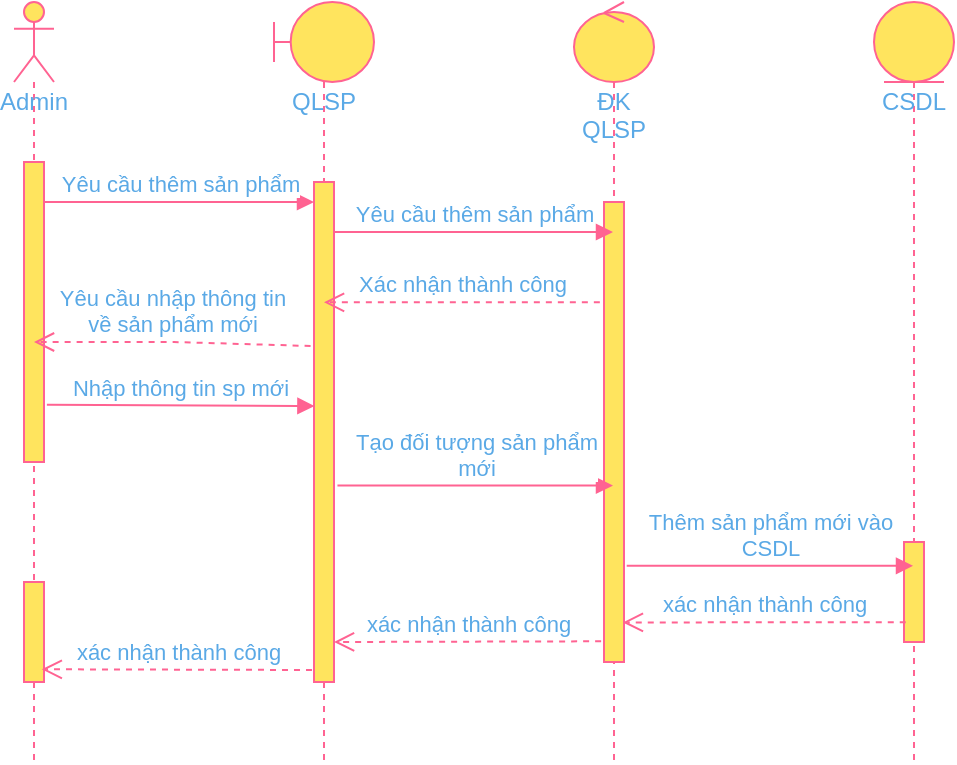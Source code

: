 <mxfile version="18.1.2" type="device"><diagram id="9VJetC4S9c-CO-KqaEkI" name="Page-1"><mxGraphModel dx="731" dy="348" grid="1" gridSize="10" guides="1" tooltips="1" connect="1" arrows="1" fold="1" page="1" pageScale="1" pageWidth="1400" pageHeight="850" math="0" shadow="0"><root><mxCell id="0"/><mxCell id="1" parent="0"/><mxCell id="WDlV7foiKvNP6rD4IJJv-1" value="Admin" style="shape=umlLifeline;participant=umlActor;perimeter=lifelinePerimeter;whiteSpace=wrap;html=1;container=1;collapsible=0;recursiveResize=0;verticalAlign=top;spacingTop=36;outlineConnect=0;fillColor=#FFE45E;strokeColor=#FF6392;fontColor=#5AA9E6;" vertex="1" parent="1"><mxGeometry x="50" y="160" width="20" height="380" as="geometry"/></mxCell><mxCell id="WDlV7foiKvNP6rD4IJJv-5" value="" style="html=1;points=[];perimeter=orthogonalPerimeter;fillColor=#FFE45E;strokeColor=#FF6392;fontColor=#5AA9E6;" vertex="1" parent="WDlV7foiKvNP6rD4IJJv-1"><mxGeometry x="5" y="80" width="10" height="150" as="geometry"/></mxCell><mxCell id="WDlV7foiKvNP6rD4IJJv-7" value="" style="html=1;points=[];perimeter=orthogonalPerimeter;fillColor=#FFE45E;strokeColor=#FF6392;fontColor=#5AA9E6;" vertex="1" parent="WDlV7foiKvNP6rD4IJJv-1"><mxGeometry x="5" y="290" width="10" height="50" as="geometry"/></mxCell><mxCell id="WDlV7foiKvNP6rD4IJJv-2" value="QLSP" style="shape=umlLifeline;participant=umlBoundary;perimeter=lifelinePerimeter;whiteSpace=wrap;html=1;container=1;collapsible=0;recursiveResize=0;verticalAlign=top;spacingTop=36;outlineConnect=0;fillColor=#FFE45E;strokeColor=#FF6392;fontColor=#5AA9E6;" vertex="1" parent="1"><mxGeometry x="180" y="160" width="50" height="380" as="geometry"/></mxCell><mxCell id="WDlV7foiKvNP6rD4IJJv-6" value="" style="html=1;points=[];perimeter=orthogonalPerimeter;fillColor=#FFE45E;strokeColor=#FF6392;fontColor=#5AA9E6;" vertex="1" parent="WDlV7foiKvNP6rD4IJJv-2"><mxGeometry x="20" y="90" width="10" height="250" as="geometry"/></mxCell><mxCell id="WDlV7foiKvNP6rD4IJJv-3" value="ĐK&lt;br&gt;QLSP" style="shape=umlLifeline;participant=umlControl;perimeter=lifelinePerimeter;whiteSpace=wrap;html=1;container=1;collapsible=0;recursiveResize=0;verticalAlign=top;spacingTop=36;outlineConnect=0;size=40;fillColor=#FFE45E;strokeColor=#FF6392;fontColor=#5AA9E6;" vertex="1" parent="1"><mxGeometry x="330" y="160" width="40" height="380" as="geometry"/></mxCell><mxCell id="WDlV7foiKvNP6rD4IJJv-8" value="" style="html=1;points=[];perimeter=orthogonalPerimeter;fillColor=#FFE45E;strokeColor=#FF6392;fontColor=#5AA9E6;" vertex="1" parent="WDlV7foiKvNP6rD4IJJv-3"><mxGeometry x="15" y="100" width="10" height="230" as="geometry"/></mxCell><mxCell id="WDlV7foiKvNP6rD4IJJv-4" value="CSDL" style="shape=umlLifeline;participant=umlEntity;perimeter=lifelinePerimeter;whiteSpace=wrap;html=1;container=1;collapsible=0;recursiveResize=0;verticalAlign=top;spacingTop=36;outlineConnect=0;fillColor=#FFE45E;strokeColor=#FF6392;fontColor=#5AA9E6;" vertex="1" parent="1"><mxGeometry x="480" y="160" width="40" height="380" as="geometry"/></mxCell><mxCell id="WDlV7foiKvNP6rD4IJJv-9" value="" style="html=1;points=[];perimeter=orthogonalPerimeter;fillColor=#FFE45E;strokeColor=#FF6392;fontColor=#5AA9E6;" vertex="1" parent="WDlV7foiKvNP6rD4IJJv-4"><mxGeometry x="15" y="270" width="10" height="50" as="geometry"/></mxCell><mxCell id="WDlV7foiKvNP6rD4IJJv-10" value="Yêu cầu thêm sản phẩm" style="html=1;verticalAlign=bottom;endArrow=block;rounded=0;entryX=0;entryY=0.04;entryDx=0;entryDy=0;entryPerimeter=0;strokeColor=#FF6392;fontColor=#5AA9E6;" edge="1" parent="1" source="WDlV7foiKvNP6rD4IJJv-5" target="WDlV7foiKvNP6rD4IJJv-6"><mxGeometry width="80" relative="1" as="geometry"><mxPoint x="70" y="260" as="sourcePoint"/><mxPoint x="380" y="310" as="targetPoint"/></mxGeometry></mxCell><mxCell id="WDlV7foiKvNP6rD4IJJv-11" value="Yêu cầu thêm sản phẩm" style="html=1;verticalAlign=bottom;endArrow=block;rounded=0;exitX=0.98;exitY=0.1;exitDx=0;exitDy=0;exitPerimeter=0;strokeColor=#FF6392;fontColor=#5AA9E6;" edge="1" parent="1" source="WDlV7foiKvNP6rD4IJJv-6" target="WDlV7foiKvNP6rD4IJJv-3"><mxGeometry width="80" relative="1" as="geometry"><mxPoint x="300" y="310" as="sourcePoint"/><mxPoint x="380" y="310" as="targetPoint"/></mxGeometry></mxCell><mxCell id="WDlV7foiKvNP6rD4IJJv-12" value="Xác nhận thành công" style="html=1;verticalAlign=bottom;endArrow=open;dashed=1;endSize=8;rounded=0;exitX=-0.208;exitY=0.218;exitDx=0;exitDy=0;exitPerimeter=0;strokeColor=#FF6392;fontColor=#5AA9E6;" edge="1" parent="1" source="WDlV7foiKvNP6rD4IJJv-8" target="WDlV7foiKvNP6rD4IJJv-2"><mxGeometry relative="1" as="geometry"><mxPoint x="340" y="312" as="sourcePoint"/><mxPoint x="300" y="310" as="targetPoint"/></mxGeometry></mxCell><mxCell id="WDlV7foiKvNP6rD4IJJv-13" value="Yêu cầu nhập thông tin&lt;br&gt;về sản phẩm mới" style="html=1;verticalAlign=bottom;endArrow=open;dashed=1;endSize=8;rounded=0;exitX=-0.172;exitY=0.328;exitDx=0;exitDy=0;exitPerimeter=0;strokeColor=#FF6392;fontColor=#5AA9E6;" edge="1" parent="1" source="WDlV7foiKvNP6rD4IJJv-6"><mxGeometry relative="1" as="geometry"><mxPoint x="380" y="310" as="sourcePoint"/><mxPoint x="60" y="330" as="targetPoint"/><Array as="points"><mxPoint x="130" y="330"/></Array></mxGeometry></mxCell><mxCell id="WDlV7foiKvNP6rD4IJJv-14" value="Nhập thông tin sp mới" style="html=1;verticalAlign=bottom;endArrow=block;rounded=0;entryX=0.02;entryY=0.448;entryDx=0;entryDy=0;entryPerimeter=0;exitX=1.144;exitY=0.809;exitDx=0;exitDy=0;exitPerimeter=0;strokeColor=#FF6392;fontColor=#5AA9E6;" edge="1" parent="1" source="WDlV7foiKvNP6rD4IJJv-5" target="WDlV7foiKvNP6rD4IJJv-6"><mxGeometry width="80" relative="1" as="geometry"><mxPoint x="70" y="362" as="sourcePoint"/><mxPoint x="380" y="300" as="targetPoint"/></mxGeometry></mxCell><mxCell id="WDlV7foiKvNP6rD4IJJv-15" value="Tạo đối tượng sản phẩm&lt;br&gt;mới" style="html=1;verticalAlign=bottom;endArrow=block;rounded=0;exitX=1.172;exitY=0.607;exitDx=0;exitDy=0;exitPerimeter=0;strokeColor=#FF6392;fontColor=#5AA9E6;" edge="1" parent="1" source="WDlV7foiKvNP6rD4IJJv-6" target="WDlV7foiKvNP6rD4IJJv-3"><mxGeometry width="80" relative="1" as="geometry"><mxPoint x="300" y="300" as="sourcePoint"/><mxPoint x="380" y="300" as="targetPoint"/></mxGeometry></mxCell><mxCell id="WDlV7foiKvNP6rD4IJJv-16" value="Thêm sản phẩm mới vào&lt;br&gt;CSDL" style="html=1;verticalAlign=bottom;endArrow=block;rounded=0;exitX=1.136;exitY=0.791;exitDx=0;exitDy=0;exitPerimeter=0;strokeColor=#FF6392;fontColor=#5AA9E6;" edge="1" parent="1" source="WDlV7foiKvNP6rD4IJJv-8" target="WDlV7foiKvNP6rD4IJJv-4"><mxGeometry width="80" relative="1" as="geometry"><mxPoint x="300" y="470" as="sourcePoint"/><mxPoint x="380" y="470" as="targetPoint"/></mxGeometry></mxCell><mxCell id="WDlV7foiKvNP6rD4IJJv-17" value="xác nhận thành công" style="html=1;verticalAlign=bottom;endArrow=open;dashed=1;endSize=8;rounded=0;exitX=0.088;exitY=0.802;exitDx=0;exitDy=0;exitPerimeter=0;entryX=0.944;entryY=0.914;entryDx=0;entryDy=0;entryPerimeter=0;strokeColor=#FF6392;fontColor=#5AA9E6;" edge="1" parent="1" source="WDlV7foiKvNP6rD4IJJv-9" target="WDlV7foiKvNP6rD4IJJv-8"><mxGeometry relative="1" as="geometry"><mxPoint x="490" y="470" as="sourcePoint"/><mxPoint x="360" y="470" as="targetPoint"/></mxGeometry></mxCell><mxCell id="WDlV7foiKvNP6rD4IJJv-18" value="xác nhận thành công" style="html=1;verticalAlign=bottom;endArrow=open;dashed=1;endSize=8;rounded=0;exitX=-0.144;exitY=0.955;exitDx=0;exitDy=0;exitPerimeter=0;strokeColor=#FF6392;fontColor=#5AA9E6;" edge="1" parent="1" source="WDlV7foiKvNP6rD4IJJv-8"><mxGeometry relative="1" as="geometry"><mxPoint x="380" y="460" as="sourcePoint"/><mxPoint x="210" y="480" as="targetPoint"/></mxGeometry></mxCell><mxCell id="WDlV7foiKvNP6rD4IJJv-19" value="xác nhận thành công" style="html=1;verticalAlign=bottom;endArrow=open;dashed=1;endSize=8;rounded=0;entryX=0.694;entryY=0.878;entryDx=0;entryDy=0;entryPerimeter=0;strokeColor=#FF6392;fontColor=#5AA9E6;" edge="1" parent="1" target="WDlV7foiKvNP6rD4IJJv-1"><mxGeometry relative="1" as="geometry"><mxPoint x="199" y="494" as="sourcePoint"/><mxPoint x="300" y="460" as="targetPoint"/></mxGeometry></mxCell></root></mxGraphModel></diagram></mxfile>